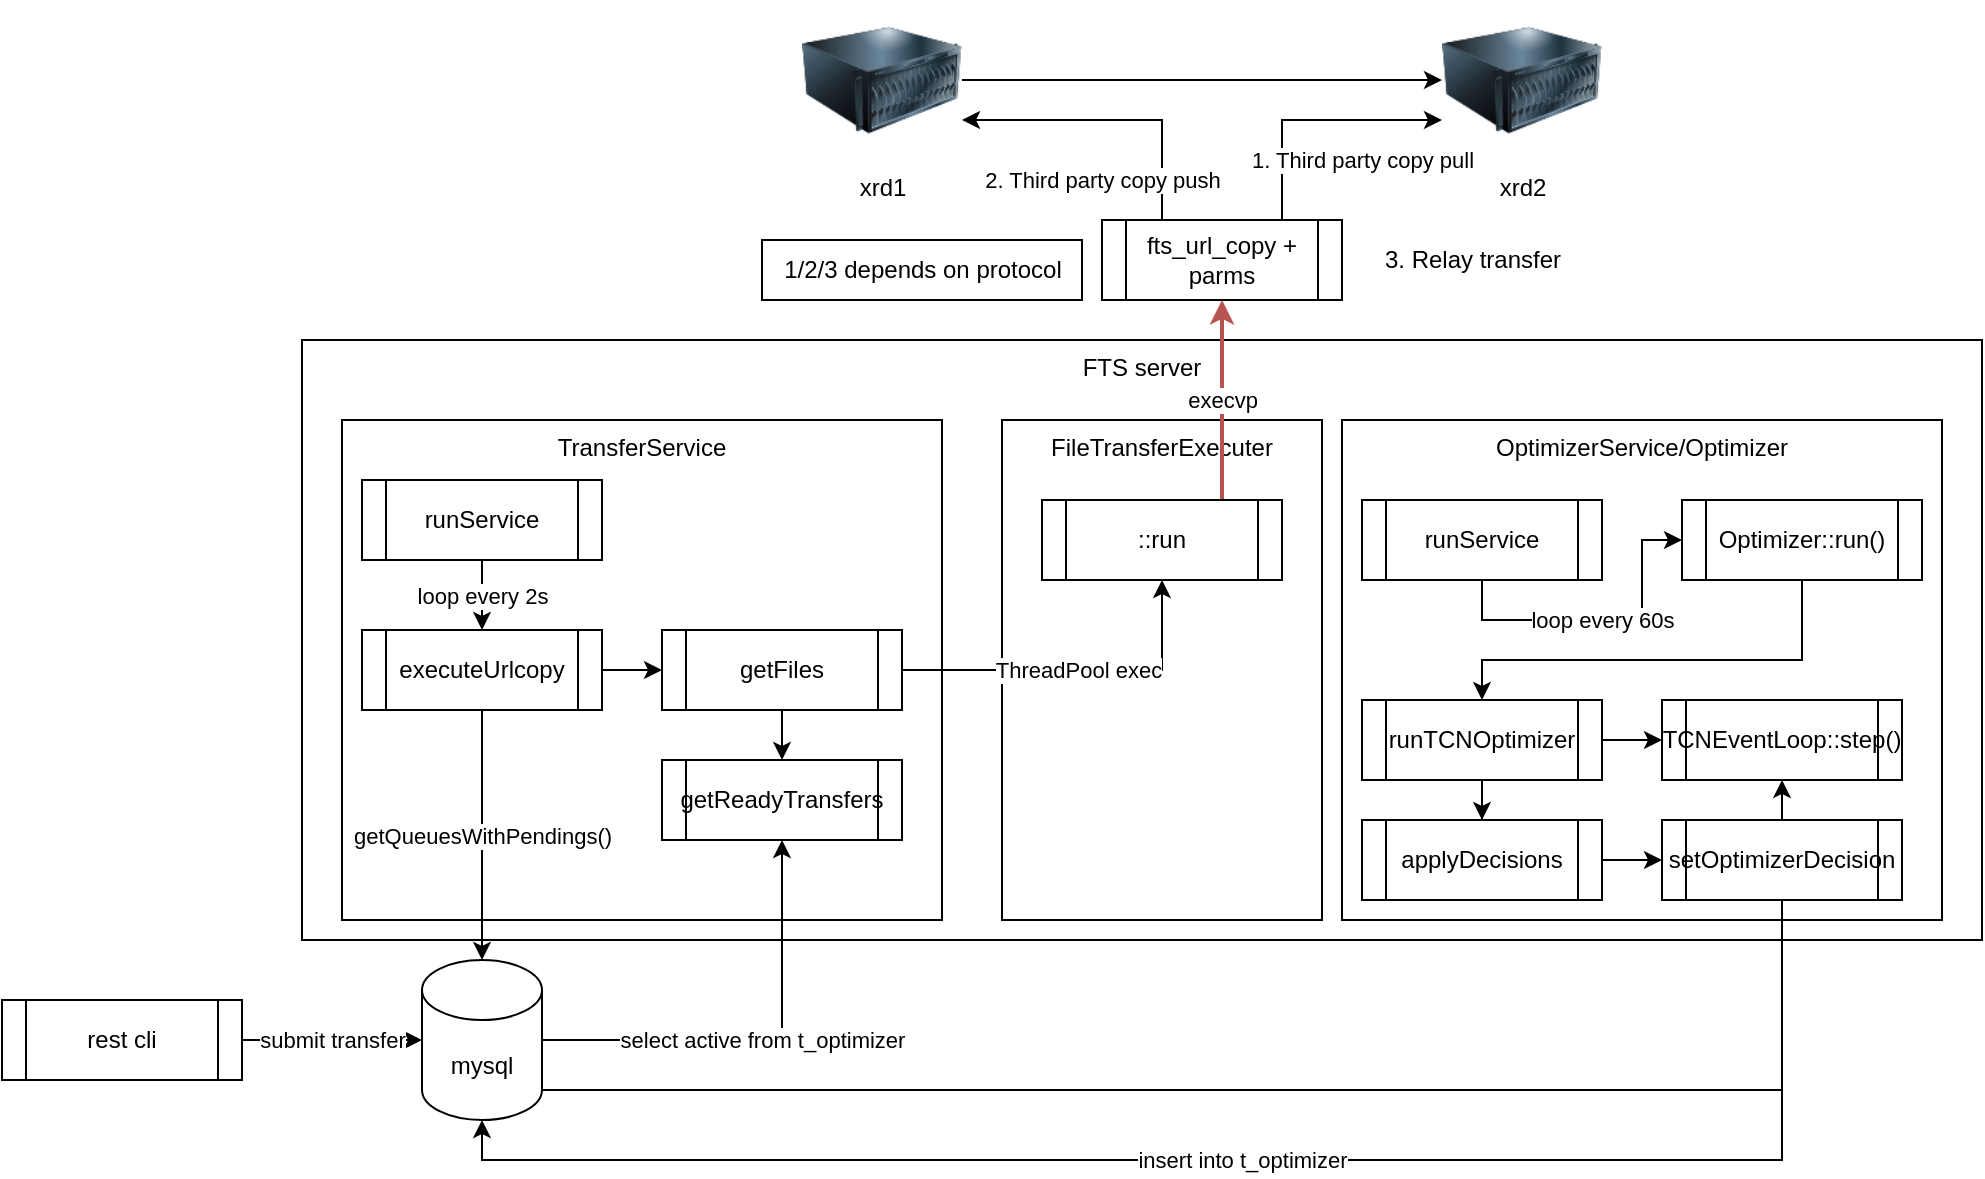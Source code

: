 <mxfile version="21.1.7" type="github">
  <diagram name="第 1 页" id="cVzxV38jiPvR04taGyBA">
    <mxGraphModel dx="1194" dy="623" grid="1" gridSize="10" guides="1" tooltips="1" connect="1" arrows="1" fold="1" page="1" pageScale="1" pageWidth="827" pageHeight="1169" math="0" shadow="0">
      <root>
        <mxCell id="0" />
        <mxCell id="1" parent="0" />
        <mxCell id="A6MvikjiMV5LoTdfHh8v-1" value="FTS server" style="rounded=0;whiteSpace=wrap;html=1;verticalAlign=top;" parent="1" vertex="1">
          <mxGeometry x="200" y="260" width="840" height="300" as="geometry" />
        </mxCell>
        <mxCell id="A6MvikjiMV5LoTdfHh8v-2" value="TransferService" style="rounded=0;whiteSpace=wrap;html=1;verticalAlign=top;" parent="1" vertex="1">
          <mxGeometry x="220" y="300" width="300" height="250" as="geometry" />
        </mxCell>
        <mxCell id="A6MvikjiMV5LoTdfHh8v-5" value="loop every 2s" style="edgeStyle=orthogonalEdgeStyle;rounded=0;orthogonalLoop=1;jettySize=auto;html=1;" parent="1" source="A6MvikjiMV5LoTdfHh8v-3" target="A6MvikjiMV5LoTdfHh8v-4" edge="1">
          <mxGeometry relative="1" as="geometry" />
        </mxCell>
        <mxCell id="A6MvikjiMV5LoTdfHh8v-3" value="runService" style="shape=process;whiteSpace=wrap;html=1;backgroundOutline=1;" parent="1" vertex="1">
          <mxGeometry x="230" y="330" width="120" height="40" as="geometry" />
        </mxCell>
        <mxCell id="A6MvikjiMV5LoTdfHh8v-7" value="getQueuesWithPendings()" style="edgeStyle=orthogonalEdgeStyle;rounded=0;orthogonalLoop=1;jettySize=auto;html=1;exitX=0.5;exitY=1;exitDx=0;exitDy=0;" parent="1" source="A6MvikjiMV5LoTdfHh8v-4" target="A6MvikjiMV5LoTdfHh8v-6" edge="1">
          <mxGeometry relative="1" as="geometry" />
        </mxCell>
        <mxCell id="A6MvikjiMV5LoTdfHh8v-9" style="edgeStyle=orthogonalEdgeStyle;rounded=0;orthogonalLoop=1;jettySize=auto;html=1;exitX=1;exitY=0.5;exitDx=0;exitDy=0;" parent="1" source="A6MvikjiMV5LoTdfHh8v-4" target="A6MvikjiMV5LoTdfHh8v-8" edge="1">
          <mxGeometry relative="1" as="geometry" />
        </mxCell>
        <mxCell id="A6MvikjiMV5LoTdfHh8v-4" value="executeUrlcopy" style="shape=process;whiteSpace=wrap;html=1;backgroundOutline=1;" parent="1" vertex="1">
          <mxGeometry x="230" y="405" width="120" height="40" as="geometry" />
        </mxCell>
        <mxCell id="A6MvikjiMV5LoTdfHh8v-6" value="mysql" style="shape=cylinder3;whiteSpace=wrap;html=1;boundedLbl=1;backgroundOutline=1;size=15;" parent="1" vertex="1">
          <mxGeometry x="260" y="570" width="60" height="80" as="geometry" />
        </mxCell>
        <mxCell id="A6MvikjiMV5LoTdfHh8v-11" style="edgeStyle=orthogonalEdgeStyle;rounded=0;orthogonalLoop=1;jettySize=auto;html=1;exitX=0.5;exitY=1;exitDx=0;exitDy=0;" parent="1" source="A6MvikjiMV5LoTdfHh8v-8" target="A6MvikjiMV5LoTdfHh8v-10" edge="1">
          <mxGeometry relative="1" as="geometry" />
        </mxCell>
        <mxCell id="A6MvikjiMV5LoTdfHh8v-8" value="getFiles" style="shape=process;whiteSpace=wrap;html=1;backgroundOutline=1;" parent="1" vertex="1">
          <mxGeometry x="380" y="405" width="120" height="40" as="geometry" />
        </mxCell>
        <mxCell id="A6MvikjiMV5LoTdfHh8v-12" value="select active from t_optimizer" style="edgeStyle=orthogonalEdgeStyle;rounded=0;orthogonalLoop=1;jettySize=auto;html=1;exitX=1;exitY=0.5;exitDx=0;exitDy=0;entryX=0.5;entryY=1;entryDx=0;entryDy=0;exitPerimeter=0;" parent="1" source="A6MvikjiMV5LoTdfHh8v-6" target="A6MvikjiMV5LoTdfHh8v-10" edge="1">
          <mxGeometry relative="1" as="geometry" />
        </mxCell>
        <mxCell id="A6MvikjiMV5LoTdfHh8v-10" value="getReadyTransfers" style="shape=process;whiteSpace=wrap;html=1;backgroundOutline=1;" parent="1" vertex="1">
          <mxGeometry x="380" y="470" width="120" height="40" as="geometry" />
        </mxCell>
        <mxCell id="A6MvikjiMV5LoTdfHh8v-13" value="FileTransferExecuter" style="rounded=0;whiteSpace=wrap;html=1;verticalAlign=top;" parent="1" vertex="1">
          <mxGeometry x="550" y="300" width="160" height="250" as="geometry" />
        </mxCell>
        <mxCell id="A6MvikjiMV5LoTdfHh8v-32" value="execvp" style="edgeStyle=orthogonalEdgeStyle;rounded=0;orthogonalLoop=1;jettySize=auto;html=1;exitX=0.75;exitY=0;exitDx=0;exitDy=0;fillColor=#f8cecc;strokeColor=#b85450;strokeWidth=2;" parent="1" source="A6MvikjiMV5LoTdfHh8v-14" target="A6MvikjiMV5LoTdfHh8v-17" edge="1">
          <mxGeometry relative="1" as="geometry" />
        </mxCell>
        <mxCell id="A6MvikjiMV5LoTdfHh8v-14" value="::run" style="shape=process;whiteSpace=wrap;html=1;backgroundOutline=1;" parent="1" vertex="1">
          <mxGeometry x="570" y="340" width="120" height="40" as="geometry" />
        </mxCell>
        <mxCell id="A6MvikjiMV5LoTdfHh8v-15" value="ThreadPool exec" style="edgeStyle=orthogonalEdgeStyle;rounded=0;orthogonalLoop=1;jettySize=auto;html=1;exitX=1;exitY=0.5;exitDx=0;exitDy=0;" parent="1" source="A6MvikjiMV5LoTdfHh8v-8" target="A6MvikjiMV5LoTdfHh8v-14" edge="1">
          <mxGeometry relative="1" as="geometry" />
        </mxCell>
        <mxCell id="A6MvikjiMV5LoTdfHh8v-39" value="2. Third party copy push" style="edgeStyle=orthogonalEdgeStyle;rounded=0;orthogonalLoop=1;jettySize=auto;html=1;exitX=0.25;exitY=0;exitDx=0;exitDy=0;entryX=1;entryY=0.75;entryDx=0;entryDy=0;" parent="1" source="A6MvikjiMV5LoTdfHh8v-17" target="A6MvikjiMV5LoTdfHh8v-35" edge="1">
          <mxGeometry x="0.067" y="30" relative="1" as="geometry">
            <mxPoint as="offset" />
          </mxGeometry>
        </mxCell>
        <mxCell id="A6MvikjiMV5LoTdfHh8v-40" value="1. Third party copy pull" style="edgeStyle=orthogonalEdgeStyle;rounded=0;orthogonalLoop=1;jettySize=auto;html=1;exitX=0.75;exitY=0;exitDx=0;exitDy=0;entryX=0;entryY=0.75;entryDx=0;entryDy=0;" parent="1" source="A6MvikjiMV5LoTdfHh8v-17" target="A6MvikjiMV5LoTdfHh8v-36" edge="1">
          <mxGeometry x="0.385" y="-20" relative="1" as="geometry">
            <mxPoint as="offset" />
          </mxGeometry>
        </mxCell>
        <mxCell id="A6MvikjiMV5LoTdfHh8v-17" value="fts_url_copy + parms" style="shape=process;whiteSpace=wrap;html=1;backgroundOutline=1;" parent="1" vertex="1">
          <mxGeometry x="600" y="200" width="120" height="40" as="geometry" />
        </mxCell>
        <mxCell id="A6MvikjiMV5LoTdfHh8v-19" value="OptimizerService/Optimizer" style="rounded=0;whiteSpace=wrap;html=1;verticalAlign=top;" parent="1" vertex="1">
          <mxGeometry x="720" y="300" width="300" height="250" as="geometry" />
        </mxCell>
        <mxCell id="A6MvikjiMV5LoTdfHh8v-22" value="loop every 60s" style="edgeStyle=orthogonalEdgeStyle;rounded=0;orthogonalLoop=1;jettySize=auto;html=1;exitX=0.5;exitY=1;exitDx=0;exitDy=0;" parent="1" source="A6MvikjiMV5LoTdfHh8v-20" target="A6MvikjiMV5LoTdfHh8v-21" edge="1">
          <mxGeometry relative="1" as="geometry" />
        </mxCell>
        <mxCell id="A6MvikjiMV5LoTdfHh8v-20" value="runService" style="shape=process;whiteSpace=wrap;html=1;backgroundOutline=1;" parent="1" vertex="1">
          <mxGeometry x="730" y="340" width="120" height="40" as="geometry" />
        </mxCell>
        <mxCell id="A6MvikjiMV5LoTdfHh8v-24" style="edgeStyle=orthogonalEdgeStyle;rounded=0;orthogonalLoop=1;jettySize=auto;html=1;exitX=0.5;exitY=1;exitDx=0;exitDy=0;" parent="1" source="A6MvikjiMV5LoTdfHh8v-21" target="A6MvikjiMV5LoTdfHh8v-23" edge="1">
          <mxGeometry relative="1" as="geometry">
            <Array as="points">
              <mxPoint x="950" y="420" />
              <mxPoint x="790" y="420" />
            </Array>
          </mxGeometry>
        </mxCell>
        <mxCell id="A6MvikjiMV5LoTdfHh8v-21" value="Optimizer::run()" style="shape=process;whiteSpace=wrap;html=1;backgroundOutline=1;" parent="1" vertex="1">
          <mxGeometry x="890" y="340" width="120" height="40" as="geometry" />
        </mxCell>
        <mxCell id="A6MvikjiMV5LoTdfHh8v-26" style="edgeStyle=orthogonalEdgeStyle;rounded=0;orthogonalLoop=1;jettySize=auto;html=1;" parent="1" source="A6MvikjiMV5LoTdfHh8v-23" target="A6MvikjiMV5LoTdfHh8v-25" edge="1">
          <mxGeometry relative="1" as="geometry" />
        </mxCell>
        <mxCell id="A6MvikjiMV5LoTdfHh8v-28" style="edgeStyle=orthogonalEdgeStyle;rounded=0;orthogonalLoop=1;jettySize=auto;html=1;exitX=1;exitY=0.5;exitDx=0;exitDy=0;" parent="1" source="A6MvikjiMV5LoTdfHh8v-23" target="A6MvikjiMV5LoTdfHh8v-27" edge="1">
          <mxGeometry relative="1" as="geometry" />
        </mxCell>
        <mxCell id="A6MvikjiMV5LoTdfHh8v-23" value="runTCNOptimizer" style="shape=process;whiteSpace=wrap;html=1;backgroundOutline=1;" parent="1" vertex="1">
          <mxGeometry x="730" y="440" width="120" height="40" as="geometry" />
        </mxCell>
        <mxCell id="A6MvikjiMV5LoTdfHh8v-30" style="edgeStyle=orthogonalEdgeStyle;rounded=0;orthogonalLoop=1;jettySize=auto;html=1;exitX=1;exitY=0.5;exitDx=0;exitDy=0;" parent="1" source="A6MvikjiMV5LoTdfHh8v-25" target="A6MvikjiMV5LoTdfHh8v-29" edge="1">
          <mxGeometry relative="1" as="geometry" />
        </mxCell>
        <mxCell id="A6MvikjiMV5LoTdfHh8v-25" value="applyDecisions" style="shape=process;whiteSpace=wrap;html=1;backgroundOutline=1;" parent="1" vertex="1">
          <mxGeometry x="730" y="500" width="120" height="40" as="geometry" />
        </mxCell>
        <mxCell id="L8tPc4F9brU4vQlqV-0a-1" style="edgeStyle=orthogonalEdgeStyle;rounded=0;orthogonalLoop=1;jettySize=auto;html=1;exitX=1;exitY=1;exitDx=0;exitDy=-15;entryX=0.5;entryY=1;entryDx=0;entryDy=0;exitPerimeter=0;" edge="1" parent="1" source="A6MvikjiMV5LoTdfHh8v-6" target="A6MvikjiMV5LoTdfHh8v-27">
          <mxGeometry relative="1" as="geometry" />
        </mxCell>
        <mxCell id="A6MvikjiMV5LoTdfHh8v-27" value="TCNEventLoop::step()" style="shape=process;whiteSpace=wrap;html=1;backgroundOutline=1;" parent="1" vertex="1">
          <mxGeometry x="880" y="440" width="120" height="40" as="geometry" />
        </mxCell>
        <mxCell id="A6MvikjiMV5LoTdfHh8v-31" value="insert into t_optimizer" style="edgeStyle=orthogonalEdgeStyle;rounded=0;orthogonalLoop=1;jettySize=auto;html=1;exitX=0.5;exitY=1;exitDx=0;exitDy=0;entryX=0.5;entryY=1;entryDx=0;entryDy=0;entryPerimeter=0;" parent="1" source="A6MvikjiMV5LoTdfHh8v-29" target="A6MvikjiMV5LoTdfHh8v-6" edge="1">
          <mxGeometry relative="1" as="geometry" />
        </mxCell>
        <mxCell id="A6MvikjiMV5LoTdfHh8v-29" value="setOptimizerDecision" style="shape=process;whiteSpace=wrap;html=1;backgroundOutline=1;" parent="1" vertex="1">
          <mxGeometry x="880" y="500" width="120" height="40" as="geometry" />
        </mxCell>
        <mxCell id="A6MvikjiMV5LoTdfHh8v-34" value="submit transfer" style="edgeStyle=orthogonalEdgeStyle;rounded=0;orthogonalLoop=1;jettySize=auto;html=1;exitX=1;exitY=0.5;exitDx=0;exitDy=0;" parent="1" source="A6MvikjiMV5LoTdfHh8v-33" target="A6MvikjiMV5LoTdfHh8v-6" edge="1">
          <mxGeometry relative="1" as="geometry" />
        </mxCell>
        <mxCell id="A6MvikjiMV5LoTdfHh8v-33" value="rest cli" style="shape=process;whiteSpace=wrap;html=1;backgroundOutline=1;" parent="1" vertex="1">
          <mxGeometry x="50" y="590" width="120" height="40" as="geometry" />
        </mxCell>
        <mxCell id="A6MvikjiMV5LoTdfHh8v-37" style="edgeStyle=orthogonalEdgeStyle;rounded=0;orthogonalLoop=1;jettySize=auto;html=1;exitX=1;exitY=0.5;exitDx=0;exitDy=0;endArrow=classic;endFill=1;" parent="1" source="A6MvikjiMV5LoTdfHh8v-35" target="A6MvikjiMV5LoTdfHh8v-36" edge="1">
          <mxGeometry relative="1" as="geometry" />
        </mxCell>
        <mxCell id="A6MvikjiMV5LoTdfHh8v-35" value="xrd1" style="image;html=1;image=img/lib/clip_art/computers/Server_128x128.png;verticalAlign=top;" parent="1" vertex="1">
          <mxGeometry x="450" y="90" width="80" height="80" as="geometry" />
        </mxCell>
        <mxCell id="A6MvikjiMV5LoTdfHh8v-36" value="xrd2" style="image;html=1;image=img/lib/clip_art/computers/Server_128x128.png;verticalAlign=top;" parent="1" vertex="1">
          <mxGeometry x="770" y="90" width="80" height="80" as="geometry" />
        </mxCell>
        <mxCell id="A6MvikjiMV5LoTdfHh8v-41" value="3. Relay transfer" style="text;html=1;align=center;verticalAlign=middle;resizable=0;points=[];autosize=1;strokeColor=none;fillColor=none;" parent="1" vertex="1">
          <mxGeometry x="730" y="205" width="110" height="30" as="geometry" />
        </mxCell>
        <mxCell id="A6MvikjiMV5LoTdfHh8v-43" value="1/2/3 depends on protocol" style="text;html=1;align=center;verticalAlign=middle;resizable=0;points=[];autosize=1;strokeColor=default;" parent="1" vertex="1">
          <mxGeometry x="430" y="210" width="160" height="30" as="geometry" />
        </mxCell>
      </root>
    </mxGraphModel>
  </diagram>
</mxfile>
